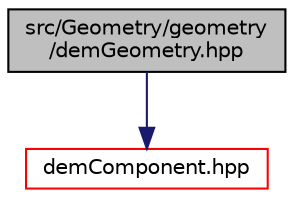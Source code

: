 digraph "src/Geometry/geometry/demGeometry.hpp"
{
 // LATEX_PDF_SIZE
  edge [fontname="Helvetica",fontsize="10",labelfontname="Helvetica",labelfontsize="10"];
  node [fontname="Helvetica",fontsize="10",shape=record];
  Node1 [label="src/Geometry/geometry\l/demGeometry.hpp",height=0.2,width=0.4,color="black", fillcolor="grey75", style="filled", fontcolor="black",tooltip=" "];
  Node1 -> Node2 [color="midnightblue",fontsize="10",style="solid",fontname="Helvetica"];
  Node2 [label="demComponent.hpp",height=0.2,width=0.4,color="red", fillcolor="white", style="filled",URL="$demComponent_8hpp.html",tooltip=" "];
}
